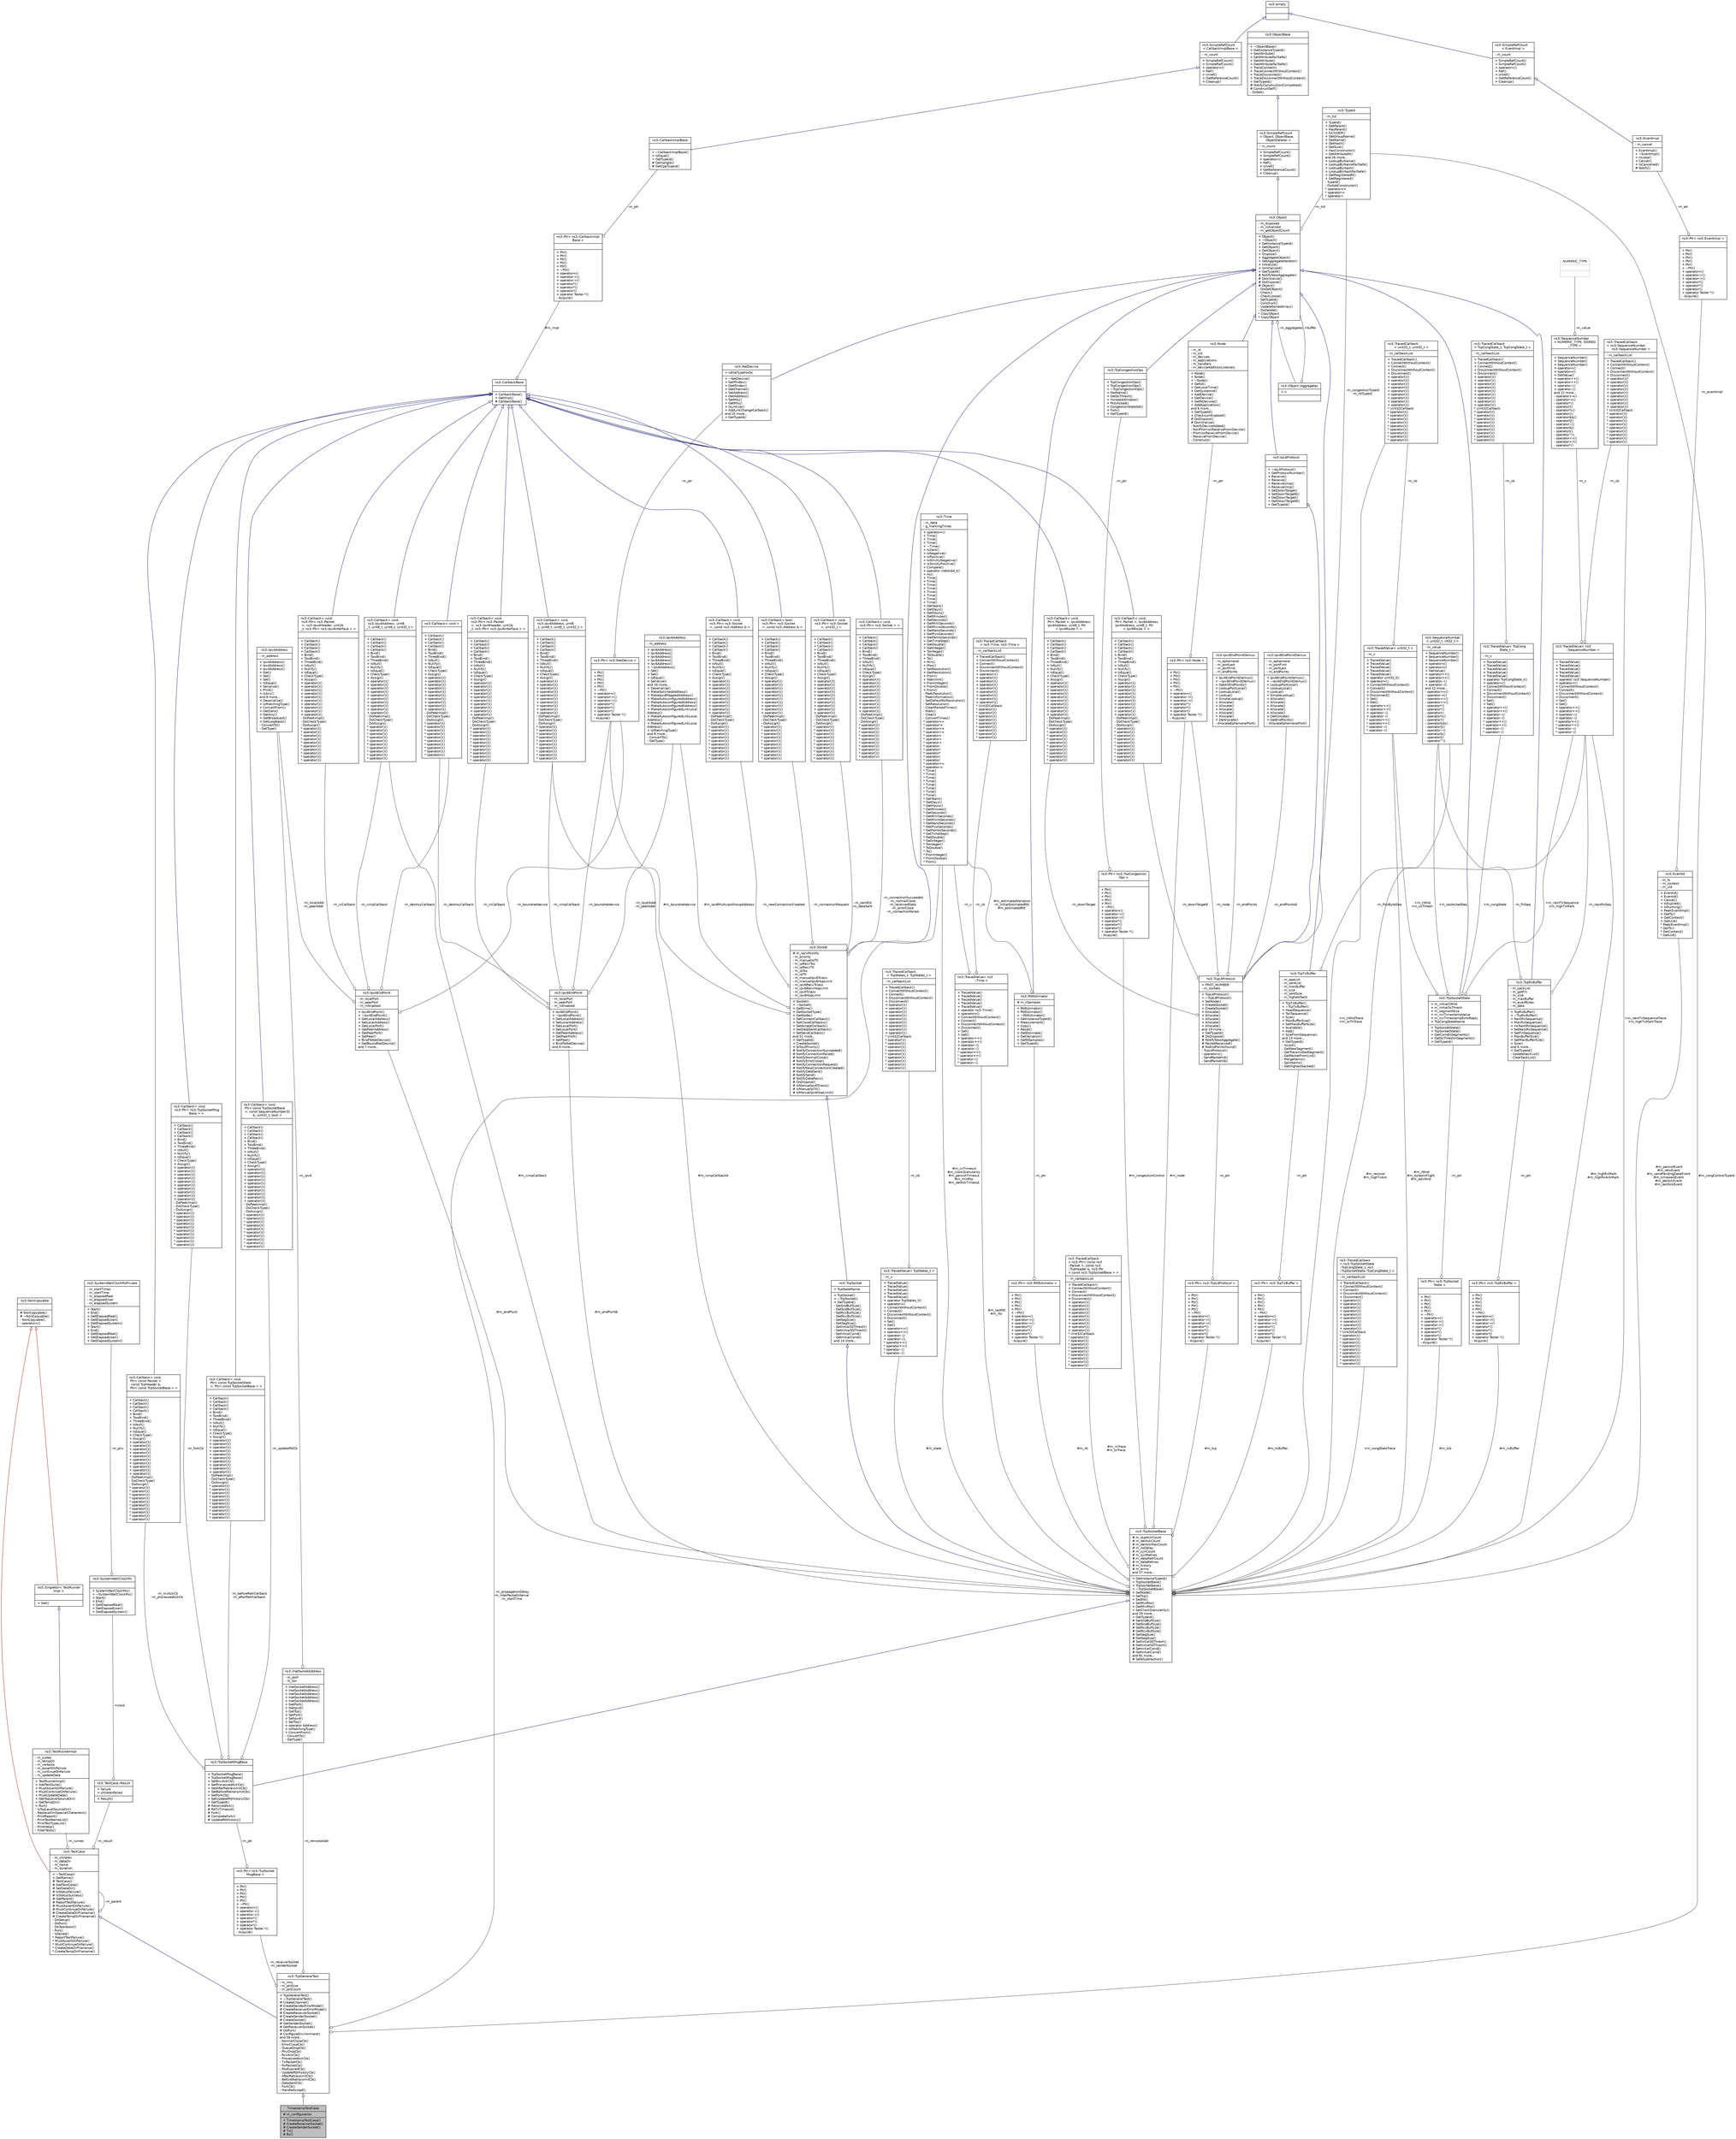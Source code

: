 digraph "TimestampTestCase"
{
  edge [fontname="Helvetica",fontsize="10",labelfontname="Helvetica",labelfontsize="10"];
  node [fontname="Helvetica",fontsize="10",shape=record];
  Node1 [label="{TimestampTestCase\n|# m_configuration\l|+ TimestampTestCase()\l# CreateReceiverSocket()\l# CreateSenderSocket()\l# Tx()\l# Rx()\l}",height=0.2,width=0.4,color="black", fillcolor="grey75", style="filled", fontcolor="black"];
  Node2 -> Node1 [dir="back",color="midnightblue",fontsize="10",style="solid",arrowtail="onormal"];
  Node2 [label="{ns3::TcpGeneralTest\n|- m_mtu\l- m_pktSize\l- m_pktCount\l|+ TcpGeneralTest()\l+ ~TcpGeneralTest()\l# CreateChannel()\l# CreateSenderErrorModel()\l# CreateReceiverErrorModel()\l# CreateReceiverSocket()\l# CreateSenderSocket()\l# CreateSocket()\l# GetSenderSocket()\l# GetReceiverSocket()\l# DoRun()\l# ConfigureEnvironment()\land 59 more...\l- NormalCloseCb()\l- ErrorCloseCb()\l- QueueDropCb()\l- PhyDropCb()\l- RcvAckCb()\l- ProcessedAckCb()\l- TxPacketCb()\l- RxPacketCb()\l- RtoExpiredCb()\l- UpdateRttHistoryCb()\l- AfterRetransmitCb()\l- BeforeRetransmitCb()\l- DataSentCb()\l- ForkCb()\l- HandleAccept()\l}",height=0.2,width=0.4,color="black", fillcolor="white", style="filled",URL="$d2/dfd/classns3_1_1TcpGeneralTest.html",tooltip="General infrastructure for TCP testing. "];
  Node3 -> Node2 [dir="back",color="midnightblue",fontsize="10",style="solid",arrowtail="onormal"];
  Node3 [label="{ns3::TestCase\n|- m_children\l- m_dataDir\l- m_name\l- m_duration\l|+ ~TestCase()\l+ GetName()\l# TestCase()\l# AddTestCase()\l# SetDataDir()\l# IsStatusFailure()\l# IsStatusSuccess()\l# GetParent()\l# ReportTestFailure()\l# MustAssertOnFailure()\l# MustContinueOnFailure()\l# CreateDataDirFilename()\l# CreateTempDirFilename()\l- DoSetup()\l- DoRun()\l- DoTeardown()\l- Run()\l- IsFailed()\l* ReportTestFailure()\l* MustAssertOnFailure()\l* MustContinueOnFailure()\l* CreateDataDirFilename()\l* CreateTempDirFilename()\l}",height=0.2,width=0.4,color="black", fillcolor="white", style="filled",URL="$dd/d88/classns3_1_1TestCase.html",tooltip="encapsulates test code "];
  Node4 -> Node3 [dir="back",color="firebrick4",fontsize="10",style="solid",arrowtail="onormal"];
  Node4 [label="{ns3::NonCopyable\n||# NonCopyable()\l# ~NonCopyable()\l- NonCopyable()\l- operator=()\l}",height=0.2,width=0.4,color="black", fillcolor="white", style="filled",URL="$da/dd1/classns3_1_1NonCopyable.html"];
  Node5 -> Node3 [color="grey25",fontsize="10",style="solid",label=" -m_runner" ,arrowhead="odiamond"];
  Node5 [label="{ns3::TestRunnerImpl\n|- m_suites\l- m_tempDir\l- m_verbose\l- m_assertOnFailure\l- m_continueOnFailure\l- m_updateData\l|+ TestRunnerImpl()\l+ AddTestSuite()\l+ MustAssertOnFailure()\l+ MustContinueOnFailure()\l+ MustUpdateData()\l+ GetTopLevelSourceDir()\l+ GetTempDir()\l+ Run()\l- IsTopLevelSourceDir()\l- ReplaceXmlSpecialCharacters()\l- PrintReport()\l- PrintTestNameList()\l- PrintTestTypeList()\l- PrintHelp()\l- FilterTests()\l}",height=0.2,width=0.4,color="black", fillcolor="white", style="filled",URL="$d7/d71/classns3_1_1TestRunnerImpl.html"];
  Node6 -> Node5 [dir="back",color="midnightblue",fontsize="10",style="solid",arrowtail="onormal"];
  Node6 [label="{ns3::Singleton\< TestRunner\lImpl \>\n||+ Get()\l}",height=0.2,width=0.4,color="black", fillcolor="white", style="filled",URL="$d8/d77/classns3_1_1Singleton.html"];
  Node4 -> Node6 [dir="back",color="firebrick4",fontsize="10",style="solid",arrowtail="onormal"];
  Node3 -> Node3 [color="grey25",fontsize="10",style="solid",label=" -m_parent" ,arrowhead="odiamond"];
  Node7 -> Node3 [color="grey25",fontsize="10",style="solid",label=" -m_result" ,arrowhead="odiamond"];
  Node7 [label="{ns3::TestCase::Result\n|+ failure\l+ childrenFailed\l|+ Result()\l}",height=0.2,width=0.4,color="black", fillcolor="white", style="filled",URL="$de/d25/structns3_1_1TestCase_1_1Result.html"];
  Node8 -> Node7 [color="grey25",fontsize="10",style="solid",label=" +clock" ,arrowhead="odiamond"];
  Node8 [label="{ns3::SystemWallClockMs\n||+ SystemWallClockMs()\l+ ~SystemWallClockMs()\l+ Start()\l+ End()\l+ GetElapsedReal()\l+ GetElapsedUser()\l+ GetElapsedSystem()\l}",height=0.2,width=0.4,color="black", fillcolor="white", style="filled",URL="$dc/dd4/classns3_1_1SystemWallClockMs.html",tooltip="Measure elapsed wall clock time in milliseconds. "];
  Node9 -> Node8 [color="grey25",fontsize="10",style="solid",label=" -m_priv" ,arrowhead="odiamond"];
  Node9 [label="{ns3::SystemWallClockMsPrivate\n|- m_startTimes\l- m_startTime\l- m_elapsedReal\l- m_elapsedUser\l- m_elapsedSystem\l|+ Start()\l+ End()\l+ GetElapsedReal()\l+ GetElapsedUser()\l+ GetElapsedSystem()\l+ Start()\l+ End()\l+ GetElapsedReal()\l+ GetElapsedUser()\l+ GetElapsedSystem()\l}",height=0.2,width=0.4,color="black", fillcolor="white", style="filled",URL="$db/da6/classns3_1_1SystemWallClockMsPrivate.html",tooltip="System-dependent implementation for SystemWallClockMs. "];
  Node10 -> Node2 [color="grey25",fontsize="10",style="solid",label=" -m_remoteAddr" ,arrowhead="odiamond"];
  Node10 [label="{ns3::InetSocketAddress\n|- m_port\l- m_tos\l|+ InetSocketAddress()\l+ InetSocketAddress()\l+ InetSocketAddress()\l+ InetSocketAddress()\l+ InetSocketAddress()\l+ GetPort()\l+ GetIpv4()\l+ GetTos()\l+ SetPort()\l+ SetIpv4()\l+ SetTos()\l+ operator Address()\l+ IsMatchingType()\l+ ConvertFrom()\l- ConvertTo()\l- GetType()\l}",height=0.2,width=0.4,color="black", fillcolor="white", style="filled",URL="$d0/dfc/classns3_1_1InetSocketAddress.html",tooltip="an Inet address class "];
  Node11 -> Node10 [color="grey25",fontsize="10",style="solid",label=" -m_ipv4" ,arrowhead="odiamond"];
  Node11 [label="{ns3::Ipv4Address\n|- m_address\l|+ Ipv4Address()\l+ Ipv4Address()\l+ Ipv4Address()\l+ Get()\l+ Set()\l+ Set()\l+ IsEqual()\l+ Serialize()\l+ Print()\l+ IsAny()\land 8 more...\l+ Deserialize()\l+ IsMatchingType()\l+ ConvertFrom()\l+ GetZero()\l+ GetAny()\l+ GetBroadcast()\l+ GetLoopback()\l- ConvertTo()\l- GetType()\l}",height=0.2,width=0.4,color="black", fillcolor="white", style="filled",URL="$de/d55/classns3_1_1Ipv4Address.html",tooltip="Ipv4 addresses are stored in host order in this class. "];
  Node12 -> Node2 [color="grey25",fontsize="10",style="solid",label=" -m_receiverSocket\n-m_senderSocket" ,arrowhead="odiamond"];
  Node12 [label="{ns3::Ptr\< ns3::TcpSocket\lMsgBase \>\n||+ Ptr()\l+ Ptr()\l+ Ptr()\l+ Ptr()\l+ Ptr()\l+ ~Ptr()\l+ operator=()\l+ operator-\>()\l+ operator-\>()\l+ operator*()\l+ operator*()\l+ operator!()\l+ operator Tester *()\l- Acquire()\l}",height=0.2,width=0.4,color="black", fillcolor="white", style="filled",URL="$dc/d90/classns3_1_1Ptr.html"];
  Node13 -> Node12 [color="grey25",fontsize="10",style="solid",label=" -m_ptr" ,arrowhead="odiamond"];
  Node13 [label="{ns3::TcpSocketMsgBase\n||+ TcpSocketMsgBase()\l+ TcpSocketMsgBase()\l+ SetRcvAckCb()\l+ SetProcessedAckCb()\l+ SetAfterRetransmitCb()\l+ SetBeforeRetransmitCb()\l+ SetForkCb()\l+ SetUpdateRttHistoryCb()\l+ GetTypeId()\l# ReceivedAck()\l# ReTxTimeout()\l# Fork()\l# CompleteFork()\l# UpdateRttHistory()\l}",height=0.2,width=0.4,color="black", fillcolor="white", style="filled",URL="$dd/d88/classns3_1_1TcpSocketMsgBase.html",tooltip="Class for inserting callbacks special points of the flow of TCP sockets. "];
  Node14 -> Node13 [dir="back",color="midnightblue",fontsize="10",style="solid",arrowtail="onormal"];
  Node14 [label="{ns3::TcpSocketBase\n|# m_dupAckCount\l# m_delAckCount\l# m_delAckMaxCount\l# m_noDelay\l# m_synCount\l# m_synRetries\l# m_dataRetrCount\l# m_dataRetries\l# m_history\l# m_errno\land 17 more...\l|+ GetInstanceTypeId()\l+ TcpSocketBase()\l+ TcpSocketBase()\l+ ~TcpSocketBase()\l+ SetNode()\l+ SetTcp()\l+ SetRtt()\l+ SetMinRto()\l+ GetMinRto()\l+ SetClockGranularity()\land 29 more...\l+ GetTypeId()\l# SetSndBufSize()\l# GetSndBufSize()\l# SetRcvBufSize()\l# GetRcvBufSize()\l# SetSegSize()\l# GetSegSize()\l# SetInitialSSThresh()\l# GetInitialSSThresh()\l# SetInitialCwnd()\l# GetInitialCwnd()\land 81 more...\l# SafeSubtraction()\l}",height=0.2,width=0.4,color="black", fillcolor="white", style="filled",URL="$d1/d45/classns3_1_1TcpSocketBase.html",tooltip="A base class for implementation of a stream socket using TCP. "];
  Node15 -> Node14 [dir="back",color="midnightblue",fontsize="10",style="solid",arrowtail="onormal"];
  Node15 [label="{ns3::TcpSocket\n|+ TcpStateName\l|+ TcpSocket()\l+ ~TcpSocket()\l+ GetTypeId()\l- SetSndBufSize()\l- GetSndBufSize()\l- SetRcvBufSize()\l- GetRcvBufSize()\l- SetSegSize()\l- GetSegSize()\l- SetInitialSSThresh()\l- GetInitialSSThresh()\l- SetInitialCwnd()\l- GetInitialCwnd()\land 14 more...\l}",height=0.2,width=0.4,color="black", fillcolor="white", style="filled",URL="$d2/dc5/classns3_1_1TcpSocket.html",tooltip="(abstract) base class of all TcpSockets "];
  Node16 -> Node15 [dir="back",color="midnightblue",fontsize="10",style="solid",arrowtail="onormal"];
  Node16 [label="{ns3::Socket\n|# m_recvPktInfo\l- m_priority\l- m_manualIpTtl\l- m_ipRecvTos\l- m_ipRecvTtl\l- m_ipTos\l- m_ipTtl\l- m_manualIpv6Tclass\l- m_manualIpv6HopLimit\l- m_ipv6RecvTclass\l- m_ipv6RecvHopLimit\l- m_ipv6Tclass\l- m_ipv6HopLimit\l|+ Socket()\l+ ~Socket()\l+ GetErrno()\l+ GetSocketType()\l+ GetNode()\l+ SetConnectCallback()\l+ SetCloseCallbacks()\l+ SetAcceptCallback()\l+ SetDataSentCallback()\l+ SetSendCallback()\land 51 more...\l+ GetTypeId()\l+ CreateSocket()\l+ IpTos2Priority()\l# NotifyConnectionSucceeded()\l# NotifyConnectionFailed()\l# NotifyNormalClose()\l# NotifyErrorClose()\l# NotifyConnectionRequest()\l# NotifyNewConnectionCreated()\l# NotifyDataSent()\l# NotifySend()\l# NotifyDataRecv()\l# DoDispose()\l# IsManualIpv6Tclass()\l# IsManualIpTtl()\l# IsManualIpv6HopLimit()\l}",height=0.2,width=0.4,color="black", fillcolor="white", style="filled",URL="$d9/df2/classns3_1_1Socket.html",tooltip="A low-level Socket API based loosely on the BSD Socket API.A few things to keep in mind about this ty..."];
  Node17 -> Node16 [dir="back",color="midnightblue",fontsize="10",style="solid",arrowtail="onormal"];
  Node17 [label="{ns3::Object\n|- m_disposed\l- m_initialized\l- m_getObjectCount\l|+ Object()\l+ ~Object()\l+ GetInstanceTypeId()\l+ GetObject()\l+ GetObject()\l+ Dispose()\l+ AggregateObject()\l+ GetAggregateIterator()\l+ Initialize()\l+ IsInitialized()\l+ GetTypeId()\l# NotifyNewAggregate()\l# DoInitialize()\l# DoDispose()\l# Object()\l- DoGetObject()\l- Check()\l- CheckLoose()\l- SetTypeId()\l- Construct()\l- UpdateSortedArray()\l- DoDelete()\l* CopyObject\l* CopyObject\l}",height=0.2,width=0.4,color="black", fillcolor="white", style="filled",URL="$d9/d77/classns3_1_1Object.html",tooltip="A base class which provides memory management and object aggregation. "];
  Node18 -> Node17 [dir="back",color="midnightblue",fontsize="10",style="solid",arrowtail="onormal"];
  Node18 [label="{ns3::SimpleRefCount\l\< Object, ObjectBase,\l ObjectDeleter \>\n|- m_count\l|+ SimpleRefCount()\l+ SimpleRefCount()\l+ operator=()\l+ Ref()\l+ Unref()\l+ GetReferenceCount()\l+ Cleanup()\l}",height=0.2,width=0.4,color="black", fillcolor="white", style="filled",URL="$da/da1/classns3_1_1SimpleRefCount.html"];
  Node19 -> Node18 [dir="back",color="midnightblue",fontsize="10",style="solid",arrowtail="onormal"];
  Node19 [label="{ns3::ObjectBase\n||+ ~ObjectBase()\l+ GetInstanceTypeId()\l+ SetAttribute()\l+ SetAttributeFailSafe()\l+ GetAttribute()\l+ GetAttributeFailSafe()\l+ TraceConnect()\l+ TraceConnectWithoutContext()\l+ TraceDisconnect()\l+ TraceDisconnectWithoutContext()\l+ GetTypeId()\l# NotifyConstructionCompleted()\l# ConstructSelf()\l- DoSet()\l}",height=0.2,width=0.4,color="black", fillcolor="white", style="filled",URL="$d2/dac/classns3_1_1ObjectBase.html",tooltip="Anchor the ns-3 type and attribute system. "];
  Node20 -> Node17 [color="grey25",fontsize="10",style="solid",label=" -m_tid" ,arrowhead="odiamond"];
  Node20 [label="{ns3::TypeId\n|- m_tid\l|+ TypeId()\l+ GetParent()\l+ HasParent()\l+ IsChildOf()\l+ GetGroupName()\l+ GetName()\l+ GetHash()\l+ GetSize()\l+ HasConstructor()\l+ GetAttributeN()\land 26 more...\l+ LookupByName()\l+ LookupByNameFailSafe()\l+ LookupByHash()\l+ LookupByHashFailSafe()\l+ GetRegisteredN()\l+ GetRegistered()\l- TypeId()\l- DoAddConstructor()\l* operator==\l* operator!=\l* operator\<\l}",height=0.2,width=0.4,color="black", fillcolor="white", style="filled",URL="$d6/d11/classns3_1_1TypeId.html",tooltip="a unique identifier for an interface. "];
  Node21 -> Node17 [color="grey25",fontsize="10",style="solid",label=" -m_aggregates" ,arrowhead="odiamond"];
  Node21 [label="{ns3::Object::Aggregates\n|+ n\l|}",height=0.2,width=0.4,color="black", fillcolor="white", style="filled",URL="$d5/de9/structns3_1_1Object_1_1Aggregates.html"];
  Node17 -> Node21 [color="grey25",fontsize="10",style="solid",label=" +buffer" ,arrowhead="odiamond"];
  Node22 -> Node16 [color="grey25",fontsize="10",style="solid",label=" #m_boundnetdevice" ,arrowhead="odiamond"];
  Node22 [label="{ns3::Ptr\< ns3::NetDevice \>\n||+ Ptr()\l+ Ptr()\l+ Ptr()\l+ Ptr()\l+ Ptr()\l+ ~Ptr()\l+ operator=()\l+ operator-\>()\l+ operator-\>()\l+ operator*()\l+ operator*()\l+ operator!()\l+ operator Tester *()\l- Acquire()\l}",height=0.2,width=0.4,color="black", fillcolor="white", style="filled",URL="$dc/d90/classns3_1_1Ptr.html"];
  Node23 -> Node22 [color="grey25",fontsize="10",style="solid",label=" -m_ptr" ,arrowhead="odiamond"];
  Node23 [label="{ns3::NetDevice\n|+ isEnbTypeForDc\l|+ ~NetDevice()\l+ SetIfIndex()\l+ GetIfIndex()\l+ GetChannel()\l+ SetAddress()\l+ GetAddress()\l+ SetMtu()\l+ GetMtu()\l+ IsLinkUp()\l+ AddLinkChangeCallback()\land 15 more...\l+ GetTypeId()\l}",height=0.2,width=0.4,color="black", fillcolor="white", style="filled",URL="$d9/dac/classns3_1_1NetDevice.html",tooltip="Network layer to device interface. "];
  Node17 -> Node23 [dir="back",color="midnightblue",fontsize="10",style="solid",arrowtail="onormal"];
  Node24 -> Node16 [color="grey25",fontsize="10",style="solid",label=" #m_ipv6MulticastGroupAddress" ,arrowhead="odiamond"];
  Node24 [label="{ns3::Ipv6Address\n|- m_address\l|+ Ipv6Address()\l+ Ipv6Address()\l+ Ipv6Address()\l+ Ipv6Address()\l+ Ipv6Address()\l+ ~Ipv6Address()\l+ Set()\l+ Set()\l+ IsEqual()\l+ Serialize()\land 16 more...\l+ Deserialize()\l+ MakeSolicitedAddress()\l+ MakeIpv4MappedAddress()\l+ MakeAutoconfiguredAddress()\l+ MakeAutoconfiguredAddress()\l+ MakeAutoconfiguredAddress()\l+ MakeAutoconfiguredLinkLocal\lAddress()\l+ MakeAutoconfiguredLinkLocal\lAddress()\l+ MakeAutoconfiguredLinkLocal\lAddress()\l+ IsMatchingType()\land 8 more...\l- ConvertTo()\l- GetType()\l}",height=0.2,width=0.4,color="black", fillcolor="white", style="filled",URL="$d5/de6/classns3_1_1Ipv6Address.html",tooltip="Describes an IPv6 address. "];
  Node25 -> Node16 [color="grey25",fontsize="10",style="solid",label=" -m_newConnectionCreated" ,arrowhead="odiamond"];
  Node25 [label="{ns3::Callback\< void,\l ns3::Ptr\< ns3::Socket\l \>, const ns3::Address & \>\n||+ Callback()\l+ Callback()\l+ Callback()\l+ Callback()\l+ Bind()\l+ TwoBind()\l+ ThreeBind()\l+ IsNull()\l+ Nullify()\l+ IsEqual()\l+ CheckType()\l+ Assign()\l+ operator()()\l+ operator()()\l+ operator()()\l+ operator()()\l+ operator()()\l+ operator()()\l+ operator()()\l+ operator()()\l+ operator()()\l+ operator()()\l- DoPeekImpl()\l- DoCheckType()\l- DoAssign()\l* operator()()\l* operator()()\l* operator()()\l* operator()()\l* operator()()\l* operator()()\l* operator()()\l* operator()()\l* operator()()\l* operator()()\l}",height=0.2,width=0.4,color="black", fillcolor="white", style="filled",URL="$d1/d48/classns3_1_1Callback.html"];
  Node26 -> Node25 [dir="back",color="midnightblue",fontsize="10",style="solid",arrowtail="onormal"];
  Node26 [label="{ns3::CallbackBase\n||+ CallbackBase()\l+ GetImpl()\l# CallbackBase()\l}",height=0.2,width=0.4,color="black", fillcolor="white", style="filled",URL="$d7/db5/classns3_1_1CallbackBase.html"];
  Node27 -> Node26 [color="grey25",fontsize="10",style="solid",label=" #m_impl" ,arrowhead="odiamond"];
  Node27 [label="{ns3::Ptr\< ns3::CallbackImpl\lBase \>\n||+ Ptr()\l+ Ptr()\l+ Ptr()\l+ Ptr()\l+ Ptr()\l+ ~Ptr()\l+ operator=()\l+ operator-\>()\l+ operator-\>()\l+ operator*()\l+ operator*()\l+ operator!()\l+ operator Tester *()\l- Acquire()\l}",height=0.2,width=0.4,color="black", fillcolor="white", style="filled",URL="$dc/d90/classns3_1_1Ptr.html"];
  Node28 -> Node27 [color="grey25",fontsize="10",style="solid",label=" -m_ptr" ,arrowhead="odiamond"];
  Node28 [label="{ns3::CallbackImplBase\n||+ ~CallbackImplBase()\l+ IsEqual()\l+ GetTypeid()\l# Demangle()\l# GetCppTypeid()\l}",height=0.2,width=0.4,color="black", fillcolor="white", style="filled",URL="$d3/dfa/classns3_1_1CallbackImplBase.html"];
  Node29 -> Node28 [dir="back",color="midnightblue",fontsize="10",style="solid",arrowtail="onormal"];
  Node29 [label="{ns3::SimpleRefCount\l\< CallbackImplBase \>\n|- m_count\l|+ SimpleRefCount()\l+ SimpleRefCount()\l+ operator=()\l+ Ref()\l+ Unref()\l+ GetReferenceCount()\l+ Cleanup()\l}",height=0.2,width=0.4,color="black", fillcolor="white", style="filled",URL="$da/da1/classns3_1_1SimpleRefCount.html"];
  Node30 -> Node29 [dir="back",color="midnightblue",fontsize="10",style="solid",arrowtail="onormal"];
  Node30 [label="{ns3::empty\n||}",height=0.2,width=0.4,color="black", fillcolor="white", style="filled",URL="$d9/d6a/classns3_1_1empty.html",tooltip="make Callback use a separate empty type "];
  Node31 -> Node16 [color="grey25",fontsize="10",style="solid",label=" -m_sendCb\n-m_dataSent" ,arrowhead="odiamond"];
  Node31 [label="{ns3::Callback\< void,\l ns3::Ptr\< ns3::Socket\l \>, uint32_t \>\n||+ Callback()\l+ Callback()\l+ Callback()\l+ Callback()\l+ Bind()\l+ TwoBind()\l+ ThreeBind()\l+ IsNull()\l+ Nullify()\l+ IsEqual()\l+ CheckType()\l+ Assign()\l+ operator()()\l+ operator()()\l+ operator()()\l+ operator()()\l+ operator()()\l+ operator()()\l+ operator()()\l+ operator()()\l+ operator()()\l+ operator()()\l- DoPeekImpl()\l- DoCheckType()\l- DoAssign()\l* operator()()\l* operator()()\l* operator()()\l* operator()()\l* operator()()\l* operator()()\l* operator()()\l* operator()()\l* operator()()\l* operator()()\l}",height=0.2,width=0.4,color="black", fillcolor="white", style="filled",URL="$d1/d48/classns3_1_1Callback.html"];
  Node26 -> Node31 [dir="back",color="midnightblue",fontsize="10",style="solid",arrowtail="onormal"];
  Node32 -> Node16 [color="grey25",fontsize="10",style="solid",label=" -m_connectionSucceeded\n-m_normalClose\n-m_receivedData\n-m_errorClose\n-m_connectionFailed" ,arrowhead="odiamond"];
  Node32 [label="{ns3::Callback\< void,\l ns3::Ptr\< ns3::Socket \> \>\n||+ Callback()\l+ Callback()\l+ Callback()\l+ Callback()\l+ Bind()\l+ TwoBind()\l+ ThreeBind()\l+ IsNull()\l+ Nullify()\l+ IsEqual()\l+ CheckType()\l+ Assign()\l+ operator()()\l+ operator()()\l+ operator()()\l+ operator()()\l+ operator()()\l+ operator()()\l+ operator()()\l+ operator()()\l+ operator()()\l+ operator()()\l- DoPeekImpl()\l- DoCheckType()\l- DoAssign()\l* operator()()\l* operator()()\l* operator()()\l* operator()()\l* operator()()\l* operator()()\l* operator()()\l* operator()()\l* operator()()\l* operator()()\l}",height=0.2,width=0.4,color="black", fillcolor="white", style="filled",URL="$d1/d48/classns3_1_1Callback.html"];
  Node26 -> Node32 [dir="back",color="midnightblue",fontsize="10",style="solid",arrowtail="onormal"];
  Node33 -> Node16 [color="grey25",fontsize="10",style="solid",label=" -m_connectionRequest" ,arrowhead="odiamond"];
  Node33 [label="{ns3::Callback\< bool,\l ns3::Ptr\< ns3::Socket\l \>, const ns3::Address & \>\n||+ Callback()\l+ Callback()\l+ Callback()\l+ Callback()\l+ Bind()\l+ TwoBind()\l+ ThreeBind()\l+ IsNull()\l+ Nullify()\l+ IsEqual()\l+ CheckType()\l+ Assign()\l+ operator()()\l+ operator()()\l+ operator()()\l+ operator()()\l+ operator()()\l+ operator()()\l+ operator()()\l+ operator()()\l+ operator()()\l+ operator()()\l- DoPeekImpl()\l- DoCheckType()\l- DoAssign()\l* operator()()\l* operator()()\l* operator()()\l* operator()()\l* operator()()\l* operator()()\l* operator()()\l* operator()()\l* operator()()\l* operator()()\l}",height=0.2,width=0.4,color="black", fillcolor="white", style="filled",URL="$d1/d48/classns3_1_1Callback.html"];
  Node26 -> Node33 [dir="back",color="midnightblue",fontsize="10",style="solid",arrowtail="onormal"];
  Node34 -> Node14 [color="grey25",fontsize="10",style="solid",label=" #m_icmpCallback" ,arrowhead="odiamond"];
  Node34 [label="{ns3::Callback\< void,\l ns3::Ipv4Address, uint8\l_t, uint8_t, uint8_t, uint32_t \>\n||+ Callback()\l+ Callback()\l+ Callback()\l+ Callback()\l+ Bind()\l+ TwoBind()\l+ ThreeBind()\l+ IsNull()\l+ Nullify()\l+ IsEqual()\l+ CheckType()\l+ Assign()\l+ operator()()\l+ operator()()\l+ operator()()\l+ operator()()\l+ operator()()\l+ operator()()\l+ operator()()\l+ operator()()\l+ operator()()\l+ operator()()\l- DoPeekImpl()\l- DoCheckType()\l- DoAssign()\l* operator()()\l* operator()()\l* operator()()\l* operator()()\l* operator()()\l* operator()()\l* operator()()\l* operator()()\l* operator()()\l* operator()()\l}",height=0.2,width=0.4,color="black", fillcolor="white", style="filled",URL="$d1/d48/classns3_1_1Callback.html"];
  Node26 -> Node34 [dir="back",color="midnightblue",fontsize="10",style="solid",arrowtail="onormal"];
  Node35 -> Node14 [color="grey25",fontsize="10",style="solid",label=" #m_recover\n#m_highTxAck" ,arrowhead="odiamond"];
  Node35 [label="{ns3::SequenceNumber\l\< uint32_t, int32_t \>\n|- m_value\l|+ SequenceNumber()\l+ SequenceNumber()\l+ SequenceNumber()\l+ operator=()\l+ operator=()\l+ GetValue()\l+ operator++()\l+ operator++()\l+ operator--()\l+ operator--()\land 12 more...\l- operator+=()\l- operator-=()\l- operator\<\<()\l- operator\>\>()\l- operator*()\l- operator*()\l- operator/()\l- operator%()\l- operator!()\l- operator&&()\l- operator\|\|()\l- operator~()\l- operator&()\l- operator\|()\l- operator^()\l}",height=0.2,width=0.4,color="black", fillcolor="white", style="filled",URL="$de/ddb/classns3_1_1SequenceNumber.html"];
  Node36 -> Node14 [color="grey25",fontsize="10",style="solid",label=" #m_txBuffer" ,arrowhead="odiamond"];
  Node36 [label="{ns3::Ptr\< ns3::TcpTxBuffer \>\n||+ Ptr()\l+ Ptr()\l+ Ptr()\l+ Ptr()\l+ Ptr()\l+ ~Ptr()\l+ operator=()\l+ operator-\>()\l+ operator-\>()\l+ operator*()\l+ operator*()\l+ operator!()\l+ operator Tester *()\l- Acquire()\l}",height=0.2,width=0.4,color="black", fillcolor="white", style="filled",URL="$dc/d90/classns3_1_1Ptr.html"];
  Node37 -> Node36 [color="grey25",fontsize="10",style="solid",label=" -m_ptr" ,arrowhead="odiamond"];
  Node37 [label="{ns3::TcpTxBuffer\n|- m_appList\l- m_sentList\l- m_maxBuffer\l- m_size\l- m_sentSize\l- m_highestSack\l|+ TcpTxBuffer()\l+ ~TcpTxBuffer()\l+ HeadSequence()\l+ TailSequence()\l+ Size()\l+ MaxBufferSize()\l+ SetMaxBufferSize()\l+ Available()\l+ Add()\l+ SizeFromSequence()\land 13 more...\l+ GetTypeId()\l- IsLost()\l- GetNewSegment()\l- GetTransmittedSegment()\l- GetPacketFromList()\l- MergeItems()\l- SplitItems()\l- GetHighestSacked()\l}",height=0.2,width=0.4,color="black", fillcolor="white", style="filled",URL="$d9/d1d/classns3_1_1TcpTxBuffer.html",tooltip="Tcp sender buffer. "];
  Node17 -> Node37 [dir="back",color="midnightblue",fontsize="10",style="solid",arrowtail="onormal"];
  Node38 -> Node37 [color="grey25",fontsize="10",style="solid",label=" -m_firstByteSeq" ,arrowhead="odiamond"];
  Node38 [label="{ns3::TracedValue\< ns3\l::SequenceNumber \>\n||+ TracedValue()\l+ TracedValue()\l+ TracedValue()\l+ TracedValue()\l+ TracedValue()\l+ operator ns3::SequenceNumber()\l+ operator=()\l+ ConnectWithoutContext()\l+ Connect()\l+ DisconnectWithoutContext()\l+ Disconnect()\l+ Set()\l+ Get()\l+ operator++()\l+ operator++()\l+ operator--()\l+ operator--()\l* operator++()\l* operator++()\l* operator--()\l* operator--()\l}",height=0.2,width=0.4,color="black", fillcolor="white", style="filled",URL="$df/d97/classns3_1_1TracedValue.html"];
  Node39 -> Node38 [color="grey25",fontsize="10",style="solid",label=" -m_v" ,arrowhead="odiamond"];
  Node39 [label="{ns3::SequenceNumber\l\< NUMERIC_TYPE, SIGNED\l_TYPE \>\n||+ SequenceNumber()\l+ SequenceNumber()\l+ SequenceNumber()\l+ operator=()\l+ operator=()\l+ GetValue()\l+ operator++()\l+ operator++()\l+ operator--()\l+ operator--()\land 12 more...\l- operator+=()\l- operator-=()\l- operator*()\l- operator/()\l- operator%()\l- operator!()\l- operator&&()\l- operator\|\|()\l- operator~()\l- operator&()\l- operator\|()\l- operator^()\l- operator\<\<()\l- operator\>\>()\l- operator*()\l}",height=0.2,width=0.4,color="black", fillcolor="white", style="filled",URL="$de/ddb/classns3_1_1SequenceNumber.html",tooltip="Generic \"sequence number\" class. "];
  Node40 -> Node39 [color="grey25",fontsize="10",style="solid",label=" -m_value" ,arrowhead="odiamond"];
  Node40 [label="{NUMERIC_TYPE\n||}",height=0.2,width=0.4,color="grey75", fillcolor="white", style="filled"];
  Node41 -> Node38 [color="grey25",fontsize="10",style="solid",label=" -m_cb" ,arrowhead="odiamond"];
  Node41 [label="{ns3::TracedCallback\l\< ns3::SequenceNumber,\l ns3::SequenceNumber \>\n|- m_callbackList\l|+ TracedCallback()\l+ ConnectWithoutContext()\l+ Connect()\l+ DisconnectWithoutContext()\l+ Disconnect()\l+ operator()()\l+ operator()()\l+ operator()()\l+ operator()()\l+ operator()()\l+ operator()()\l+ operator()()\l+ operator()()\l+ operator()()\l* Uint32Callback\l* operator()()\l* operator()()\l* operator()()\l* operator()()\l* operator()()\l* operator()()\l* operator()()\l* operator()()\l* operator()()\l}",height=0.2,width=0.4,color="black", fillcolor="white", style="filled",URL="$df/dec/classns3_1_1TracedCallback.html"];
  Node42 -> Node14 [color="grey25",fontsize="10",style="solid",label=" #m_rxBuffer" ,arrowhead="odiamond"];
  Node42 [label="{ns3::Ptr\< ns3::TcpRxBuffer \>\n||+ Ptr()\l+ Ptr()\l+ Ptr()\l+ Ptr()\l+ Ptr()\l+ ~Ptr()\l+ operator=()\l+ operator-\>()\l+ operator-\>()\l+ operator*()\l+ operator*()\l+ operator!()\l+ operator Tester *()\l- Acquire()\l}",height=0.2,width=0.4,color="black", fillcolor="white", style="filled",URL="$dc/d90/classns3_1_1Ptr.html"];
  Node43 -> Node42 [color="grey25",fontsize="10",style="solid",label=" -m_ptr" ,arrowhead="odiamond"];
  Node43 [label="{ns3::TcpRxBuffer\n|- m_sackList\l- m_gotFin\l- m_size\l- m_maxBuffer\l- m_availBytes\l- m_data\l|+ TcpRxBuffer()\l+ ~TcpRxBuffer()\l+ NextRxSequence()\l+ MaxRxSequence()\l+ IncNextRxSequence()\l+ SetNextRxSequence()\l+ SetFinSequence()\l+ MaxBufferSize()\l+ SetMaxBufferSize()\l+ Size()\land 6 more...\l+ GetTypeId()\l- UpdateSackList()\l- ClearSackList()\l}",height=0.2,width=0.4,color="black", fillcolor="white", style="filled",URL="$d3/d2b/classns3_1_1TcpRxBuffer.html",tooltip="Rx reordering buffer for TCP. "];
  Node17 -> Node43 [dir="back",color="midnightblue",fontsize="10",style="solid",arrowtail="onormal"];
  Node35 -> Node43 [color="grey25",fontsize="10",style="solid",label=" -m_finSeq" ,arrowhead="odiamond"];
  Node38 -> Node43 [color="grey25",fontsize="10",style="solid",label=" -m_nextRxSeq" ,arrowhead="odiamond"];
  Node44 -> Node14 [color="grey25",fontsize="10",style="solid",label=" #m_tcb" ,arrowhead="odiamond"];
  Node44 [label="{ns3::Ptr\< ns3::TcpSocket\lState \>\n||+ Ptr()\l+ Ptr()\l+ Ptr()\l+ Ptr()\l+ Ptr()\l+ ~Ptr()\l+ operator=()\l+ operator-\>()\l+ operator-\>()\l+ operator*()\l+ operator*()\l+ operator!()\l+ operator Tester *()\l- Acquire()\l}",height=0.2,width=0.4,color="black", fillcolor="white", style="filled",URL="$dc/d90/classns3_1_1Ptr.html"];
  Node45 -> Node44 [color="grey25",fontsize="10",style="solid",label=" -m_ptr" ,arrowhead="odiamond"];
  Node45 [label="{ns3::TcpSocketState\n|+ m_initialCWnd\l+ m_initialSsThresh\l+ m_segmentSize\l+ m_rcvTimestampValue\l+ m_rcvTimestampEchoReply\l+ TcpCongStateName\l|+ TcpSocketState()\l+ TcpSocketState()\l+ GetCwndInSegments()\l+ GetSsThreshInSegments()\l+ GetTypeId()\l}",height=0.2,width=0.4,color="black", fillcolor="white", style="filled",URL="$dd/db9/classns3_1_1TcpSocketState.html",tooltip="Data structure that records the congestion state of a connection. "];
  Node17 -> Node45 [dir="back",color="midnightblue",fontsize="10",style="solid",arrowtail="onormal"];
  Node35 -> Node45 [color="grey25",fontsize="10",style="solid",label=" +m_lastAckedSeq" ,arrowhead="odiamond"];
  Node38 -> Node45 [color="grey25",fontsize="10",style="solid",label=" +m_nextTxSequence\n+m_highTxMark" ,arrowhead="odiamond"];
  Node46 -> Node45 [color="grey25",fontsize="10",style="solid",label=" +m_congState" ,arrowhead="odiamond"];
  Node46 [label="{ns3::TracedValue\< TcpCong\lState_t \>\n|- m_v\l|+ TracedValue()\l+ TracedValue()\l+ TracedValue()\l+ TracedValue()\l+ TracedValue()\l+ operator TcpCongState_t()\l+ operator=()\l+ ConnectWithoutContext()\l+ Connect()\l+ DisconnectWithoutContext()\l+ Disconnect()\l+ Set()\l+ Get()\l+ operator++()\l+ operator++()\l+ operator--()\l+ operator--()\l* operator++()\l* operator++()\l* operator--()\l* operator--()\l}",height=0.2,width=0.4,color="black", fillcolor="white", style="filled",URL="$df/d97/classns3_1_1TracedValue.html"];
  Node47 -> Node46 [color="grey25",fontsize="10",style="solid",label=" -m_cb" ,arrowhead="odiamond"];
  Node47 [label="{ns3::TracedCallback\l\< TcpCongState_t, TcpCongState_t \>\n|- m_callbackList\l|+ TracedCallback()\l+ ConnectWithoutContext()\l+ Connect()\l+ DisconnectWithoutContext()\l+ Disconnect()\l+ operator()()\l+ operator()()\l+ operator()()\l+ operator()()\l+ operator()()\l+ operator()()\l+ operator()()\l+ operator()()\l+ operator()()\l* Uint32Callback\l* operator()()\l* operator()()\l* operator()()\l* operator()()\l* operator()()\l* operator()()\l* operator()()\l* operator()()\l* operator()()\l}",height=0.2,width=0.4,color="black", fillcolor="white", style="filled",URL="$df/dec/classns3_1_1TracedCallback.html"];
  Node48 -> Node45 [color="grey25",fontsize="10",style="solid",label=" +m_cWnd\n+m_ssThresh" ,arrowhead="odiamond"];
  Node48 [label="{ns3::TracedValue\< uint32_t \>\n|- m_v\l|+ TracedValue()\l+ TracedValue()\l+ TracedValue()\l+ TracedValue()\l+ TracedValue()\l+ operator uint32_t()\l+ operator=()\l+ ConnectWithoutContext()\l+ Connect()\l+ DisconnectWithoutContext()\l+ Disconnect()\l+ Set()\l+ Get()\l+ operator++()\l+ operator++()\l+ operator--()\l+ operator--()\l* operator++()\l* operator++()\l* operator--()\l* operator--()\l}",height=0.2,width=0.4,color="black", fillcolor="white", style="filled",URL="$df/d97/classns3_1_1TracedValue.html"];
  Node49 -> Node48 [color="grey25",fontsize="10",style="solid",label=" -m_cb" ,arrowhead="odiamond"];
  Node49 [label="{ns3::TracedCallback\l\< uint32_t, uint32_t \>\n|- m_callbackList\l|+ TracedCallback()\l+ ConnectWithoutContext()\l+ Connect()\l+ DisconnectWithoutContext()\l+ Disconnect()\l+ operator()()\l+ operator()()\l+ operator()()\l+ operator()()\l+ operator()()\l+ operator()()\l+ operator()()\l+ operator()()\l+ operator()()\l* Uint32Callback\l* operator()()\l* operator()()\l* operator()()\l* operator()()\l* operator()()\l* operator()()\l* operator()()\l* operator()()\l* operator()()\l}",height=0.2,width=0.4,color="black", fillcolor="white", style="filled",URL="$df/dec/classns3_1_1TracedCallback.html"];
  Node50 -> Node14 [color="grey25",fontsize="10",style="solid",label=" #m_state" ,arrowhead="odiamond"];
  Node50 [label="{ns3::TracedValue\< TcpStates_t \>\n|- m_v\l|+ TracedValue()\l+ TracedValue()\l+ TracedValue()\l+ TracedValue()\l+ TracedValue()\l+ operator TcpStates_t()\l+ operator=()\l+ ConnectWithoutContext()\l+ Connect()\l+ DisconnectWithoutContext()\l+ Disconnect()\l+ Set()\l+ Get()\l+ operator++()\l+ operator++()\l+ operator--()\l+ operator--()\l* operator++()\l* operator++()\l* operator--()\l* operator--()\l}",height=0.2,width=0.4,color="black", fillcolor="white", style="filled",URL="$df/d97/classns3_1_1TracedValue.html"];
  Node51 -> Node50 [color="grey25",fontsize="10",style="solid",label=" -m_cb" ,arrowhead="odiamond"];
  Node51 [label="{ns3::TracedCallback\l\< TcpStates_t, TcpStates_t \>\n|- m_callbackList\l|+ TracedCallback()\l+ ConnectWithoutContext()\l+ Connect()\l+ DisconnectWithoutContext()\l+ Disconnect()\l+ operator()()\l+ operator()()\l+ operator()()\l+ operator()()\l+ operator()()\l+ operator()()\l+ operator()()\l+ operator()()\l+ operator()()\l* Uint32Callback\l* operator()()\l* operator()()\l* operator()()\l* operator()()\l* operator()()\l* operator()()\l* operator()()\l* operator()()\l* operator()()\l}",height=0.2,width=0.4,color="black", fillcolor="white", style="filled",URL="$df/dec/classns3_1_1TracedCallback.html"];
  Node52 -> Node14 [color="grey25",fontsize="10",style="solid",label=" #m_node" ,arrowhead="odiamond"];
  Node52 [label="{ns3::Ptr\< ns3::Node \>\n||+ Ptr()\l+ Ptr()\l+ Ptr()\l+ Ptr()\l+ Ptr()\l+ ~Ptr()\l+ operator=()\l+ operator-\>()\l+ operator-\>()\l+ operator*()\l+ operator*()\l+ operator!()\l+ operator Tester *()\l- Acquire()\l}",height=0.2,width=0.4,color="black", fillcolor="white", style="filled",URL="$dc/d90/classns3_1_1Ptr.html"];
  Node53 -> Node52 [color="grey25",fontsize="10",style="solid",label=" -m_ptr" ,arrowhead="odiamond"];
  Node53 [label="{ns3::Node\n|- m_id\l- m_sid\l- m_devices\l- m_applications\l- m_handlers\l- m_deviceAdditionListeners\l|+ Node()\l+ Node()\l+ ~Node()\l+ GetId()\l+ GetLocalTime()\l+ GetSystemId()\l+ AddDevice()\l+ GetDevice()\l+ GetNDevices()\l+ AddApplication()\land 6 more...\l+ GetTypeId()\l+ ChecksumEnabled()\l# DoDispose()\l# DoInitialize()\l- NotifyDeviceAdded()\l- NonPromiscReceiveFromDevice()\l- PromiscReceiveFromDevice()\l- ReceiveFromDevice()\l- Construct()\l}",height=0.2,width=0.4,color="black", fillcolor="white", style="filled",URL="$dd/ded/classns3_1_1Node.html",tooltip="A network Node. "];
  Node17 -> Node53 [dir="back",color="midnightblue",fontsize="10",style="solid",arrowtail="onormal"];
  Node54 -> Node14 [color="grey25",fontsize="10",style="solid",label=" #m_persistEvent\n#m_retxEvent\n#m_sendPendingDataEvent\n#m_timewaitEvent\n#m_delAckEvent\n#m_lastAckEvent" ,arrowhead="odiamond"];
  Node54 [label="{ns3::EventId\n|- m_ts\l- m_context\l- m_uid\l|+ EventId()\l+ EventId()\l+ Cancel()\l+ IsExpired()\l+ IsRunning()\l+ PeekEventImpl()\l+ GetTs()\l+ GetContext()\l+ GetUid()\l* PeekEventImpl()\l* GetTs()\l* GetContext()\l* GetUid()\l}",height=0.2,width=0.4,color="black", fillcolor="white", style="filled",URL="$d1/df8/classns3_1_1EventId.html",tooltip="An identifier for simulation events. "];
  Node55 -> Node54 [color="grey25",fontsize="10",style="solid",label=" -m_eventImpl" ,arrowhead="odiamond"];
  Node55 [label="{ns3::Ptr\< ns3::EventImpl \>\n||+ Ptr()\l+ Ptr()\l+ Ptr()\l+ Ptr()\l+ Ptr()\l+ ~Ptr()\l+ operator=()\l+ operator-\>()\l+ operator-\>()\l+ operator*()\l+ operator*()\l+ operator!()\l+ operator Tester *()\l- Acquire()\l}",height=0.2,width=0.4,color="black", fillcolor="white", style="filled",URL="$dc/d90/classns3_1_1Ptr.html"];
  Node56 -> Node55 [color="grey25",fontsize="10",style="solid",label=" -m_ptr" ,arrowhead="odiamond"];
  Node56 [label="{ns3::EventImpl\n|- m_cancel\l|+ EventImpl()\l+ ~EventImpl()\l+ Invoke()\l+ Cancel()\l+ IsCancelled()\l# Notify()\l}",height=0.2,width=0.4,color="black", fillcolor="white", style="filled",URL="$da/def/classns3_1_1EventImpl.html",tooltip="A simulation event. "];
  Node57 -> Node56 [dir="back",color="midnightblue",fontsize="10",style="solid",arrowtail="onormal"];
  Node57 [label="{ns3::SimpleRefCount\l\< EventImpl \>\n|- m_count\l|+ SimpleRefCount()\l+ SimpleRefCount()\l+ operator=()\l+ Ref()\l+ Unref()\l+ GetReferenceCount()\l+ Cleanup()\l}",height=0.2,width=0.4,color="black", fillcolor="white", style="filled",URL="$da/da1/classns3_1_1SimpleRefCount.html"];
  Node30 -> Node57 [dir="back",color="midnightblue",fontsize="10",style="solid",arrowtail="onormal"];
  Node38 -> Node14 [color="grey25",fontsize="10",style="solid",label=" #m_highRxMark\n#m_highRxAckMark" ,arrowhead="odiamond"];
  Node58 -> Node14 [color="grey25",fontsize="10",style="solid",label=" #m_lastRtt\n#m_rto" ,arrowhead="odiamond"];
  Node58 [label="{ns3::TracedValue\< ns3\l::Time \>\n||+ TracedValue()\l+ TracedValue()\l+ TracedValue()\l+ TracedValue()\l+ TracedValue()\l+ operator ns3::Time()\l+ operator=()\l+ ConnectWithoutContext()\l+ Connect()\l+ DisconnectWithoutContext()\l+ Disconnect()\l+ Set()\l+ Get()\l+ operator++()\l+ operator++()\l+ operator--()\l+ operator--()\l* operator++()\l* operator++()\l* operator--()\l* operator--()\l}",height=0.2,width=0.4,color="black", fillcolor="white", style="filled",URL="$df/d97/classns3_1_1TracedValue.html"];
  Node59 -> Node58 [color="grey25",fontsize="10",style="solid",label=" -m_cb" ,arrowhead="odiamond"];
  Node59 [label="{ns3::TracedCallback\l\< ns3::Time, ns3::Time \>\n|- m_callbackList\l|+ TracedCallback()\l+ ConnectWithoutContext()\l+ Connect()\l+ DisconnectWithoutContext()\l+ Disconnect()\l+ operator()()\l+ operator()()\l+ operator()()\l+ operator()()\l+ operator()()\l+ operator()()\l+ operator()()\l+ operator()()\l+ operator()()\l* Uint32Callback\l* operator()()\l* operator()()\l* operator()()\l* operator()()\l* operator()()\l* operator()()\l* operator()()\l* operator()()\l* operator()()\l}",height=0.2,width=0.4,color="black", fillcolor="white", style="filled",URL="$df/dec/classns3_1_1TracedCallback.html"];
  Node60 -> Node58 [color="grey25",fontsize="10",style="solid",label=" -m_v" ,arrowhead="odiamond"];
  Node60 [label="{ns3::Time\n|- m_data\l- g_markingTimes\l|+ operator=()\l+ Time()\l+ Time()\l+ Time()\l+ ~Time()\l+ IsZero()\l+ IsNegative()\l+ IsPositive()\l+ IsStrictlyNegative()\l+ IsStrictlyPositive()\l+ Compare()\l+ operator int64x64_t()\l+ As()\l+ Time()\l+ Time()\l+ Time()\l+ Time()\l+ Time()\l+ Time()\l+ Time()\l+ Time()\l+ GetYears()\l+ GetDays()\l+ GetHours()\l+ GetMinutes()\l+ GetSeconds()\l+ GetMilliSeconds()\l+ GetMicroSeconds()\l+ GetNanoSeconds()\l+ GetPicoSeconds()\l+ GetFemtoSeconds()\l+ GetTimeStep()\l+ GetDouble()\l+ GetInteger()\l+ ToInteger()\l+ ToDouble()\l+ To()\l+ Min()\l+ Max()\l+ SetResolution()\l+ GetResolution()\l+ From()\l+ StaticInit()\l+ FromInteger()\l+ FromDouble()\l+ From()\l- PeekResolution()\l- PeekInformation()\l- SetDefaultNsResolution()\l- SetResolution()\l- ClearMarkedTimes()\l- Mark()\l- Clear()\l- ConvertTimes()\l* operator==\l* operator!=\l* operator\<=\l* operator\>=\l* operator\<\l* operator\>\l* operator+\l* operator-\l* operator*\l* operator*\l* operator/\l* operator/\l* operator+=\l* operator-=\l* Time()\l* Time()\l* Time()\l* Time()\l* Time()\l* Time()\l* Time()\l* Time()\l* GetYears()\l* GetDays()\l* GetHours()\l* GetMinutes()\l* GetSeconds()\l* GetMilliSeconds()\l* GetMicroSeconds()\l* GetNanoSeconds()\l* GetPicoSeconds()\l* GetFemtoSeconds()\l* GetTimeStep()\l* GetDouble()\l* GetInteger()\l* ToInteger()\l* ToDouble()\l* To()\l* FromInteger()\l* FromDouble()\l* From()\l}",height=0.2,width=0.4,color="black", fillcolor="white", style="filled",URL="$dc/d04/classns3_1_1Time.html",tooltip="Simulation virtual time values and global simulation resolution. "];
  Node41 -> Node14 [color="grey25",fontsize="10",style="solid",label=" +m_nextTxSequenceTrace\n+m_highTxMarkTrace" ,arrowhead="odiamond"];
  Node61 -> Node14 [color="grey25",fontsize="10",style="solid",label=" #m_rxTrace\n#m_txTrace" ,arrowhead="odiamond"];
  Node61 [label="{ns3::TracedCallback\l\< ns3::Ptr\< const ns3\l::Packet \>, const ns3\l::TcpHeader &, ns3::Ptr\l\< const ns3::TcpSocketBase \> \>\n|- m_callbackList\l|+ TracedCallback()\l+ ConnectWithoutContext()\l+ Connect()\l+ DisconnectWithoutContext()\l+ Disconnect()\l+ operator()()\l+ operator()()\l+ operator()()\l+ operator()()\l+ operator()()\l+ operator()()\l+ operator()()\l+ operator()()\l+ operator()()\l* Uint32Callback\l* operator()()\l* operator()()\l* operator()()\l* operator()()\l* operator()()\l* operator()()\l* operator()()\l* operator()()\l* operator()()\l}",height=0.2,width=0.4,color="black", fillcolor="white", style="filled",URL="$df/dec/classns3_1_1TracedCallback.html"];
  Node60 -> Node14 [color="grey25",fontsize="10",style="solid",label=" #m_cnTimeout\n#m_clockGranularity\n#m_persistTimeout\n#m_minRto\n#m_delAckTimeout" ,arrowhead="odiamond"];
  Node62 -> Node14 [color="grey25",fontsize="10",style="solid",label=" #m_tcp" ,arrowhead="odiamond"];
  Node62 [label="{ns3::Ptr\< ns3::TcpL4Protocol \>\n||+ Ptr()\l+ Ptr()\l+ Ptr()\l+ Ptr()\l+ Ptr()\l+ ~Ptr()\l+ operator=()\l+ operator-\>()\l+ operator-\>()\l+ operator*()\l+ operator*()\l+ operator!()\l+ operator Tester *()\l- Acquire()\l}",height=0.2,width=0.4,color="black", fillcolor="white", style="filled",URL="$dc/d90/classns3_1_1Ptr.html"];
  Node63 -> Node62 [color="grey25",fontsize="10",style="solid",label=" -m_ptr" ,arrowhead="odiamond"];
  Node63 [label="{ns3::TcpL4Protocol\n|+ PROT_NUMBER\l- m_sockets\l|+ TcpL4Protocol()\l+ ~TcpL4Protocol()\l+ SetNode()\l+ CreateSocket()\l+ CreateSocket()\l+ Allocate()\l+ Allocate()\l+ Allocate()\l+ Allocate()\l+ Allocate()\land 19 more...\l+ GetTypeId()\l# DoDispose()\l# NotifyNewAggregate()\l# PacketReceived()\l# NoEndPointsFound()\l- TcpL4Protocol()\l- operator=()\l- SendPacketV4()\l- SendPacketV6()\l}",height=0.2,width=0.4,color="black", fillcolor="white", style="filled",URL="$df/dc9/classns3_1_1TcpL4Protocol.html",tooltip="TCP socket creation and multiplexing/demultiplexing. "];
  Node64 -> Node63 [dir="back",color="midnightblue",fontsize="10",style="solid",arrowtail="onormal"];
  Node64 [label="{ns3::IpL4Protocol\n||+ ~IpL4Protocol()\l+ GetProtocolNumber()\l+ Receive()\l+ Receive()\l+ ReceiveIcmp()\l+ ReceiveIcmp()\l+ SetDownTarget()\l+ SetDownTarget6()\l+ GetDownTarget()\l+ GetDownTarget6()\l+ GetTypeId()\l}",height=0.2,width=0.4,color="black", fillcolor="white", style="filled",URL="$d8/da5/classns3_1_1IpL4Protocol.html",tooltip="L4 Protocol abstract base class. "];
  Node17 -> Node64 [dir="back",color="midnightblue",fontsize="10",style="solid",arrowtail="onormal"];
  Node65 -> Node63 [color="grey25",fontsize="10",style="solid",label=" -m_endPoints6" ,arrowhead="odiamond"];
  Node65 [label="{ns3::Ipv6EndPointDemux\n|- m_ephemeral\l- m_portFirst\l- m_portLast\l- m_endPoints\l|+ Ipv6EndPointDemux()\l+ ~Ipv6EndPointDemux()\l+ LookupPortLocal()\l+ LookupLocal()\l+ Lookup()\l+ SimpleLookup()\l+ Allocate()\l+ Allocate()\l+ Allocate()\l+ Allocate()\l+ Allocate()\l+ DeAllocate()\l+ GetEndPoints()\l- AllocateEphemeralPort()\l}",height=0.2,width=0.4,color="black", fillcolor="white", style="filled",URL="$d8/da4/classns3_1_1Ipv6EndPointDemux.html",tooltip="Demultiplexer for end points. "];
  Node66 -> Node63 [color="grey25",fontsize="10",style="solid",label=" -m_downTarget6" ,arrowhead="odiamond"];
  Node66 [label="{ns3::Callback\< void,\l Ptr\< Packet \>, Ipv6Address,\l Ipv6Address, uint8_t, Ptr\l\< Ipv6Route \> \>\n||+ Callback()\l+ Callback()\l+ Callback()\l+ Callback()\l+ Bind()\l+ TwoBind()\l+ ThreeBind()\l+ IsNull()\l+ Nullify()\l+ IsEqual()\l+ CheckType()\l+ Assign()\l+ operator()()\l+ operator()()\l+ operator()()\l+ operator()()\l+ operator()()\l+ operator()()\l+ operator()()\l+ operator()()\l+ operator()()\l+ operator()()\l- DoPeekImpl()\l- DoCheckType()\l- DoAssign()\l* operator()()\l* operator()()\l* operator()()\l* operator()()\l* operator()()\l* operator()()\l* operator()()\l* operator()()\l* operator()()\l* operator()()\l}",height=0.2,width=0.4,color="black", fillcolor="white", style="filled",URL="$d1/d48/classns3_1_1Callback.html"];
  Node26 -> Node66 [dir="back",color="midnightblue",fontsize="10",style="solid",arrowtail="onormal"];
  Node52 -> Node63 [color="grey25",fontsize="10",style="solid",label=" -m_node" ,arrowhead="odiamond"];
  Node20 -> Node63 [color="grey25",fontsize="10",style="solid",label=" -m_congestionTypeId\n-m_rttTypeId" ,arrowhead="odiamond"];
  Node67 -> Node63 [color="grey25",fontsize="10",style="solid",label=" -m_downTarget" ,arrowhead="odiamond"];
  Node67 [label="{ns3::Callback\< void,\l Ptr\< Packet \>, Ipv4Address,\l Ipv4Address, uint8_t, Ptr\l\< Ipv4Route \> \>\n||+ Callback()\l+ Callback()\l+ Callback()\l+ Callback()\l+ Bind()\l+ TwoBind()\l+ ThreeBind()\l+ IsNull()\l+ Nullify()\l+ IsEqual()\l+ CheckType()\l+ Assign()\l+ operator()()\l+ operator()()\l+ operator()()\l+ operator()()\l+ operator()()\l+ operator()()\l+ operator()()\l+ operator()()\l+ operator()()\l+ operator()()\l- DoPeekImpl()\l- DoCheckType()\l- DoAssign()\l* operator()()\l* operator()()\l* operator()()\l* operator()()\l* operator()()\l* operator()()\l* operator()()\l* operator()()\l* operator()()\l* operator()()\l}",height=0.2,width=0.4,color="black", fillcolor="white", style="filled",URL="$d1/d48/classns3_1_1Callback.html"];
  Node26 -> Node67 [dir="back",color="midnightblue",fontsize="10",style="solid",arrowtail="onormal"];
  Node68 -> Node63 [color="grey25",fontsize="10",style="solid",label=" -m_endPoints" ,arrowhead="odiamond"];
  Node68 [label="{ns3::Ipv4EndPointDemux\n|- m_ephemeral\l- m_portLast\l- m_portFirst\l- m_endPoints\l|+ Ipv4EndPointDemux()\l+ ~Ipv4EndPointDemux()\l+ GetAllEndPoints()\l+ LookupPortLocal()\l+ LookupLocal()\l+ Lookup()\l+ SimpleLookup()\l+ Allocate()\l+ Allocate()\l+ Allocate()\l+ Allocate()\l+ Allocate()\l+ DeAllocate()\l- AllocateEphemeralPort()\l}",height=0.2,width=0.4,color="black", fillcolor="white", style="filled",URL="$d0/d61/classns3_1_1Ipv4EndPointDemux.html",tooltip="Demultiplexes packets to various transport layer endpoints. "];
  Node69 -> Node14 [color="grey25",fontsize="10",style="solid",label=" #m_rtt" ,arrowhead="odiamond"];
  Node69 [label="{ns3::Ptr\< ns3::RttEstimator \>\n||+ Ptr()\l+ Ptr()\l+ Ptr()\l+ Ptr()\l+ Ptr()\l+ ~Ptr()\l+ operator=()\l+ operator-\>()\l+ operator-\>()\l+ operator*()\l+ operator*()\l+ operator!()\l+ operator Tester *()\l- Acquire()\l}",height=0.2,width=0.4,color="black", fillcolor="white", style="filled",URL="$dc/d90/classns3_1_1Ptr.html"];
  Node70 -> Node69 [color="grey25",fontsize="10",style="solid",label=" -m_ptr" ,arrowhead="odiamond"];
  Node70 [label="{ns3::RttEstimator\n|# m_nSamples\l|+ RttEstimator()\l+ RttEstimator()\l+ ~RttEstimator()\l+ GetInstanceTypeId()\l+ Measurement()\l+ Copy()\l+ Reset()\l+ GetEstimate()\l+ GetVariation()\l+ GetNSamples()\l+ GetTypeId()\l}",height=0.2,width=0.4,color="black", fillcolor="white", style="filled",URL="$da/d1f/classns3_1_1RttEstimator.html",tooltip="Base class for all RTT Estimators. "];
  Node17 -> Node70 [dir="back",color="midnightblue",fontsize="10",style="solid",arrowtail="onormal"];
  Node60 -> Node70 [color="grey25",fontsize="10",style="solid",label=" #m_estimatedVariation\n-m_initialEstimatedRtt\n#m_estimatedRtt" ,arrowhead="odiamond"];
  Node71 -> Node14 [color="grey25",fontsize="10",style="solid",label=" #m_congestionControl" ,arrowhead="odiamond"];
  Node71 [label="{ns3::Ptr\< ns3::TcpCongestion\lOps \>\n||+ Ptr()\l+ Ptr()\l+ Ptr()\l+ Ptr()\l+ Ptr()\l+ ~Ptr()\l+ operator=()\l+ operator-\>()\l+ operator-\>()\l+ operator*()\l+ operator*()\l+ operator!()\l+ operator Tester *()\l- Acquire()\l}",height=0.2,width=0.4,color="black", fillcolor="white", style="filled",URL="$dc/d90/classns3_1_1Ptr.html"];
  Node72 -> Node71 [color="grey25",fontsize="10",style="solid",label=" -m_ptr" ,arrowhead="odiamond"];
  Node72 [label="{ns3::TcpCongestionOps\n||+ TcpCongestionOps()\l+ TcpCongestionOps()\l+ ~TcpCongestionOps()\l+ GetName()\l+ GetSsThresh()\l+ IncreaseWindow()\l+ PktsAcked()\l+ CongestionStateSet()\l+ Fork()\l+ GetTypeId()\l}",height=0.2,width=0.4,color="black", fillcolor="white", style="filled",URL="$dd/d08/classns3_1_1TcpCongestionOps.html",tooltip="Congestion control abstract class. "];
  Node17 -> Node72 [dir="back",color="midnightblue",fontsize="10",style="solid",arrowtail="onormal"];
  Node73 -> Node14 [color="grey25",fontsize="10",style="solid",label=" #m_endPoint" ,arrowhead="odiamond"];
  Node73 [label="{ns3::Ipv4EndPoint\n|- m_localPort\l- m_peerPort\l- m_rxEnabled\l|+ Ipv4EndPoint()\l+ ~Ipv4EndPoint()\l+ GetLocalAddress()\l+ SetLocalAddress()\l+ GetLocalPort()\l+ GetPeerAddress()\l+ GetPeerPort()\l+ SetPeer()\l+ BindToNetDevice()\l+ GetBoundNetDevice()\land 7 more...\l}",height=0.2,width=0.4,color="black", fillcolor="white", style="filled",URL="$dd/d51/classns3_1_1Ipv4EndPoint.html",tooltip="A representation of an internet endpoint/connection. "];
  Node34 -> Node73 [color="grey25",fontsize="10",style="solid",label=" -m_icmpCallback" ,arrowhead="odiamond"];
  Node74 -> Node73 [color="grey25",fontsize="10",style="solid",label=" -m_rxCallback" ,arrowhead="odiamond"];
  Node74 [label="{ns3::Callback\< void,\l ns3::Ptr\< ns3::Packet\l \>, ns3::Ipv4Header, uint16\l_t, ns3::Ptr\< ns3::Ipv4Interface \> \>\n||+ Callback()\l+ Callback()\l+ Callback()\l+ Callback()\l+ Bind()\l+ TwoBind()\l+ ThreeBind()\l+ IsNull()\l+ Nullify()\l+ IsEqual()\l+ CheckType()\l+ Assign()\l+ operator()()\l+ operator()()\l+ operator()()\l+ operator()()\l+ operator()()\l+ operator()()\l+ operator()()\l+ operator()()\l+ operator()()\l+ operator()()\l- DoPeekImpl()\l- DoCheckType()\l- DoAssign()\l* operator()()\l* operator()()\l* operator()()\l* operator()()\l* operator()()\l* operator()()\l* operator()()\l* operator()()\l* operator()()\l* operator()()\l}",height=0.2,width=0.4,color="black", fillcolor="white", style="filled",URL="$d1/d48/classns3_1_1Callback.html"];
  Node26 -> Node74 [dir="back",color="midnightblue",fontsize="10",style="solid",arrowtail="onormal"];
  Node22 -> Node73 [color="grey25",fontsize="10",style="solid",label=" -m_boundnetdevice" ,arrowhead="odiamond"];
  Node75 -> Node73 [color="grey25",fontsize="10",style="solid",label=" -m_destroyCallback" ,arrowhead="odiamond"];
  Node75 [label="{ns3::Callback\< void \>\n||+ Callback()\l+ Callback()\l+ Callback()\l+ Callback()\l+ Bind()\l+ TwoBind()\l+ ThreeBind()\l+ IsNull()\l+ Nullify()\l+ IsEqual()\l+ CheckType()\l+ Assign()\l+ operator()()\l+ operator()()\l+ operator()()\l+ operator()()\l+ operator()()\l+ operator()()\l+ operator()()\l+ operator()()\l+ operator()()\l+ operator()()\l- DoPeekImpl()\l- DoCheckType()\l- DoAssign()\l* operator()()\l* operator()()\l* operator()()\l* operator()()\l* operator()()\l* operator()()\l* operator()()\l* operator()()\l* operator()()\l* operator()()\l}",height=0.2,width=0.4,color="black", fillcolor="white", style="filled",URL="$d1/d48/classns3_1_1Callback.html"];
  Node26 -> Node75 [dir="back",color="midnightblue",fontsize="10",style="solid",arrowtail="onormal"];
  Node11 -> Node73 [color="grey25",fontsize="10",style="solid",label=" -m_localAddr\n-m_peerAddr" ,arrowhead="odiamond"];
  Node76 -> Node14 [color="grey25",fontsize="10",style="solid",label=" #m_icmpCallback6" ,arrowhead="odiamond"];
  Node76 [label="{ns3::Callback\< void,\l ns3::Ipv6Address, uint8\l_t, uint8_t, uint8_t, uint32_t \>\n||+ Callback()\l+ Callback()\l+ Callback()\l+ Callback()\l+ Bind()\l+ TwoBind()\l+ ThreeBind()\l+ IsNull()\l+ Nullify()\l+ IsEqual()\l+ CheckType()\l+ Assign()\l+ operator()()\l+ operator()()\l+ operator()()\l+ operator()()\l+ operator()()\l+ operator()()\l+ operator()()\l+ operator()()\l+ operator()()\l+ operator()()\l- DoPeekImpl()\l- DoCheckType()\l- DoAssign()\l* operator()()\l* operator()()\l* operator()()\l* operator()()\l* operator()()\l* operator()()\l* operator()()\l* operator()()\l* operator()()\l* operator()()\l}",height=0.2,width=0.4,color="black", fillcolor="white", style="filled",URL="$d1/d48/classns3_1_1Callback.html"];
  Node26 -> Node76 [dir="back",color="midnightblue",fontsize="10",style="solid",arrowtail="onormal"];
  Node77 -> Node14 [color="grey25",fontsize="10",style="solid",label=" #m_endPoint6" ,arrowhead="odiamond"];
  Node77 [label="{ns3::Ipv6EndPoint\n|- m_localPort\l- m_peerPort\l- m_rxEnabled\l|+ Ipv6EndPoint()\l+ ~Ipv6EndPoint()\l+ GetLocalAddress()\l+ SetLocalAddress()\l+ GetLocalPort()\l+ SetLocalPort()\l+ GetPeerAddress()\l+ GetPeerPort()\l+ SetPeer()\l+ BindToNetDevice()\land 8 more...\l}",height=0.2,width=0.4,color="black", fillcolor="white", style="filled",URL="$d0/df3/classns3_1_1Ipv6EndPoint.html",tooltip="A representation of an IPv6 endpoint/connection. "];
  Node78 -> Node77 [color="grey25",fontsize="10",style="solid",label=" -m_rxCallback" ,arrowhead="odiamond"];
  Node78 [label="{ns3::Callback\< void,\l ns3::Ptr\< ns3::Packet\l \>, ns3::Ipv6Header, uint16\l_t, ns3::Ptr\< ns3::Ipv6Interface \> \>\n||+ Callback()\l+ Callback()\l+ Callback()\l+ Callback()\l+ Bind()\l+ TwoBind()\l+ ThreeBind()\l+ IsNull()\l+ Nullify()\l+ IsEqual()\l+ CheckType()\l+ Assign()\l+ operator()()\l+ operator()()\l+ operator()()\l+ operator()()\l+ operator()()\l+ operator()()\l+ operator()()\l+ operator()()\l+ operator()()\l+ operator()()\l- DoPeekImpl()\l- DoCheckType()\l- DoAssign()\l* operator()()\l* operator()()\l* operator()()\l* operator()()\l* operator()()\l* operator()()\l* operator()()\l* operator()()\l* operator()()\l* operator()()\l}",height=0.2,width=0.4,color="black", fillcolor="white", style="filled",URL="$d1/d48/classns3_1_1Callback.html"];
  Node26 -> Node78 [dir="back",color="midnightblue",fontsize="10",style="solid",arrowtail="onormal"];
  Node22 -> Node77 [color="grey25",fontsize="10",style="solid",label=" -m_boundnetdevice" ,arrowhead="odiamond"];
  Node24 -> Node77 [color="grey25",fontsize="10",style="solid",label=" -m_localAddr\n-m_peerAddr" ,arrowhead="odiamond"];
  Node75 -> Node77 [color="grey25",fontsize="10",style="solid",label=" -m_destroyCallback" ,arrowhead="odiamond"];
  Node76 -> Node77 [color="grey25",fontsize="10",style="solid",label=" -m_icmpCallback" ,arrowhead="odiamond"];
  Node49 -> Node14 [color="grey25",fontsize="10",style="solid",label=" +m_cWndTrace\n+m_ssThTrace" ,arrowhead="odiamond"];
  Node48 -> Node14 [color="grey25",fontsize="10",style="solid",label=" #m_rWnd\n#m_bytesInFlight\n#m_advWnd" ,arrowhead="odiamond"];
  Node79 -> Node14 [color="grey25",fontsize="10",style="solid",label=" +m_congStateTrace" ,arrowhead="odiamond"];
  Node79 [label="{ns3::TracedCallback\l\< ns3::TcpSocketState\l::TcpCongState_t, ns3\l::TcpSocketState::TcpCongState_t \>\n|- m_callbackList\l|+ TracedCallback()\l+ ConnectWithoutContext()\l+ Connect()\l+ DisconnectWithoutContext()\l+ Disconnect()\l+ operator()()\l+ operator()()\l+ operator()()\l+ operator()()\l+ operator()()\l+ operator()()\l+ operator()()\l+ operator()()\l+ operator()()\l* Uint32Callback\l* operator()()\l* operator()()\l* operator()()\l* operator()()\l* operator()()\l* operator()()\l* operator()()\l* operator()()\l* operator()()\l}",height=0.2,width=0.4,color="black", fillcolor="white", style="filled",URL="$df/dec/classns3_1_1TracedCallback.html"];
  Node80 -> Node13 [color="grey25",fontsize="10",style="solid",label=" -m_updateRttCb" ,arrowhead="odiamond"];
  Node80 [label="{ns3::Callback\< void,\l Ptr\< const TcpSocketBase\l \>, const SequenceNumber32\l &, uint32_t, bool \>\n||+ Callback()\l+ Callback()\l+ Callback()\l+ Callback()\l+ Bind()\l+ TwoBind()\l+ ThreeBind()\l+ IsNull()\l+ Nullify()\l+ IsEqual()\l+ CheckType()\l+ Assign()\l+ operator()()\l+ operator()()\l+ operator()()\l+ operator()()\l+ operator()()\l+ operator()()\l+ operator()()\l+ operator()()\l+ operator()()\l+ operator()()\l- DoPeekImpl()\l- DoCheckType()\l- DoAssign()\l* operator()()\l* operator()()\l* operator()()\l* operator()()\l* operator()()\l* operator()()\l* operator()()\l* operator()()\l* operator()()\l* operator()()\l}",height=0.2,width=0.4,color="black", fillcolor="white", style="filled",URL="$d1/d48/classns3_1_1Callback.html"];
  Node26 -> Node80 [dir="back",color="midnightblue",fontsize="10",style="solid",arrowtail="onormal"];
  Node81 -> Node13 [color="grey25",fontsize="10",style="solid",label=" -m_rcvAckCb\n-m_processedAckCb" ,arrowhead="odiamond"];
  Node81 [label="{ns3::Callback\< void,\l Ptr\< const Packet \>\l, const TcpHeader &,\l Ptr\< const TcpSocketBase \> \>\n||+ Callback()\l+ Callback()\l+ Callback()\l+ Callback()\l+ Bind()\l+ TwoBind()\l+ ThreeBind()\l+ IsNull()\l+ Nullify()\l+ IsEqual()\l+ CheckType()\l+ Assign()\l+ operator()()\l+ operator()()\l+ operator()()\l+ operator()()\l+ operator()()\l+ operator()()\l+ operator()()\l+ operator()()\l+ operator()()\l+ operator()()\l- DoPeekImpl()\l- DoCheckType()\l- DoAssign()\l* operator()()\l* operator()()\l* operator()()\l* operator()()\l* operator()()\l* operator()()\l* operator()()\l* operator()()\l* operator()()\l* operator()()\l}",height=0.2,width=0.4,color="black", fillcolor="white", style="filled",URL="$d1/d48/classns3_1_1Callback.html"];
  Node26 -> Node81 [dir="back",color="midnightblue",fontsize="10",style="solid",arrowtail="onormal"];
  Node82 -> Node13 [color="grey25",fontsize="10",style="solid",label=" -m_forkCb" ,arrowhead="odiamond"];
  Node82 [label="{ns3::Callback\< void,\l ns3::Ptr\< ns3::TcpSocketMsg\lBase \> \>\n||+ Callback()\l+ Callback()\l+ Callback()\l+ Callback()\l+ Bind()\l+ TwoBind()\l+ ThreeBind()\l+ IsNull()\l+ Nullify()\l+ IsEqual()\l+ CheckType()\l+ Assign()\l+ operator()()\l+ operator()()\l+ operator()()\l+ operator()()\l+ operator()()\l+ operator()()\l+ operator()()\l+ operator()()\l+ operator()()\l+ operator()()\l- DoPeekImpl()\l- DoCheckType()\l- DoAssign()\l* operator()()\l* operator()()\l* operator()()\l* operator()()\l* operator()()\l* operator()()\l* operator()()\l* operator()()\l* operator()()\l* operator()()\l}",height=0.2,width=0.4,color="black", fillcolor="white", style="filled",URL="$d1/d48/classns3_1_1Callback.html"];
  Node26 -> Node82 [dir="back",color="midnightblue",fontsize="10",style="solid",arrowtail="onormal"];
  Node83 -> Node13 [color="grey25",fontsize="10",style="solid",label=" -m_beforeRetrCallback\n-m_afterRetrCallback" ,arrowhead="odiamond"];
  Node83 [label="{ns3::Callback\< void,\l Ptr\< const TcpSocketState\l \>, Ptr\< const TcpSocketBase \> \>\n||+ Callback()\l+ Callback()\l+ Callback()\l+ Callback()\l+ Bind()\l+ TwoBind()\l+ ThreeBind()\l+ IsNull()\l+ Nullify()\l+ IsEqual()\l+ CheckType()\l+ Assign()\l+ operator()()\l+ operator()()\l+ operator()()\l+ operator()()\l+ operator()()\l+ operator()()\l+ operator()()\l+ operator()()\l+ operator()()\l+ operator()()\l- DoPeekImpl()\l- DoCheckType()\l- DoAssign()\l* operator()()\l* operator()()\l* operator()()\l* operator()()\l* operator()()\l* operator()()\l* operator()()\l* operator()()\l* operator()()\l* operator()()\l}",height=0.2,width=0.4,color="black", fillcolor="white", style="filled",URL="$d1/d48/classns3_1_1Callback.html"];
  Node26 -> Node83 [dir="back",color="midnightblue",fontsize="10",style="solid",arrowtail="onormal"];
  Node60 -> Node2 [color="grey25",fontsize="10",style="solid",label=" -m_propagationDelay\n-m_interPacketInterval\n-m_startTime" ,arrowhead="odiamond"];
  Node20 -> Node2 [color="grey25",fontsize="10",style="solid",label=" #m_congControlTypeId" ,arrowhead="odiamond"];
}
